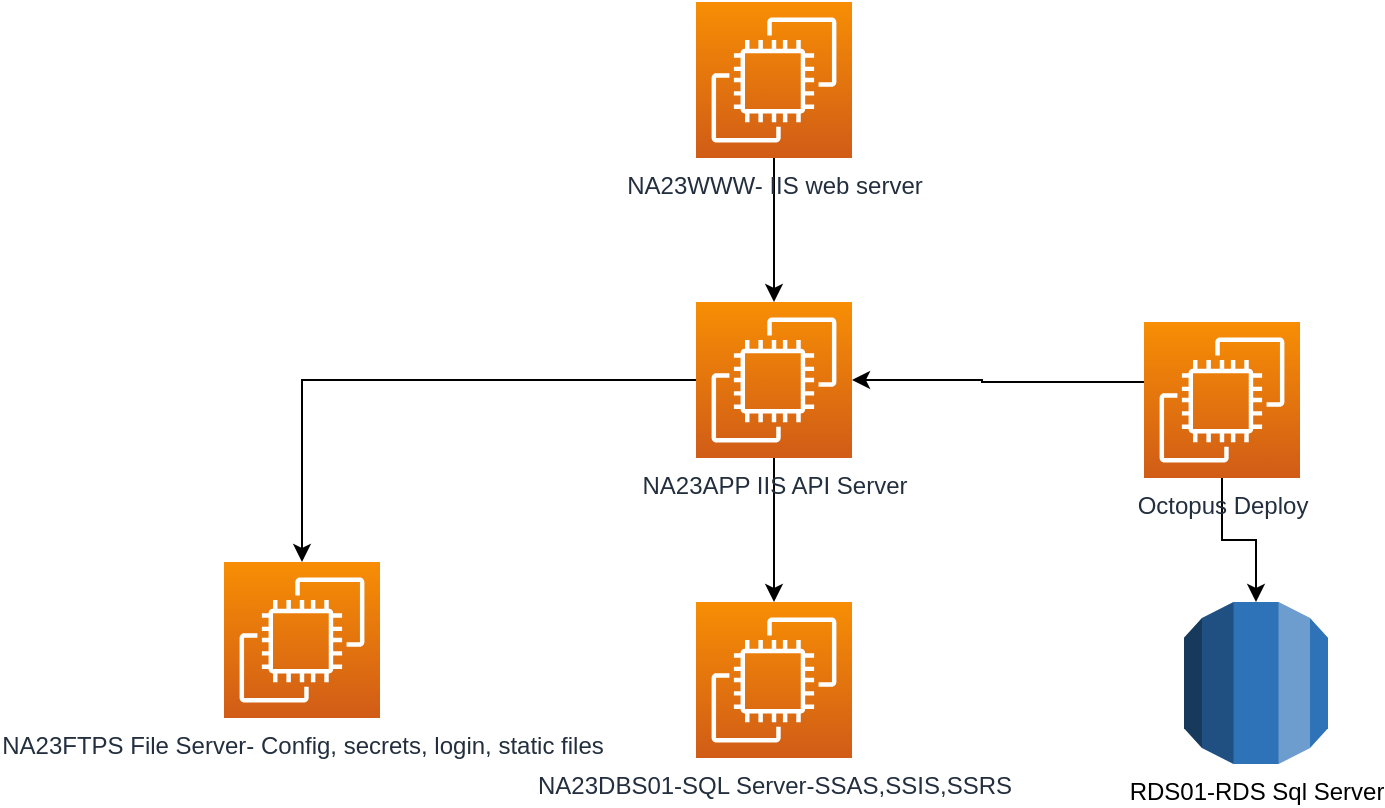 <mxfile version="21.3.6" type="github">
  <diagram name="Page-1" id="nLnYdnGRIEgGsuUah77M">
    <mxGraphModel dx="1674" dy="822" grid="1" gridSize="10" guides="1" tooltips="1" connect="1" arrows="1" fold="1" page="1" pageScale="1" pageWidth="850" pageHeight="1100" math="0" shadow="0">
      <root>
        <mxCell id="0" />
        <mxCell id="1" parent="0" />
        <mxCell id="y5EcqgA9fBN72t3YJxhV-8" value="" style="edgeStyle=orthogonalEdgeStyle;rounded=0;orthogonalLoop=1;jettySize=auto;html=1;" edge="1" parent="1" source="y5EcqgA9fBN72t3YJxhV-1" target="y5EcqgA9fBN72t3YJxhV-5">
          <mxGeometry relative="1" as="geometry" />
        </mxCell>
        <mxCell id="y5EcqgA9fBN72t3YJxhV-1" value="NA23WWW- IIS web server" style="sketch=0;points=[[0,0,0],[0.25,0,0],[0.5,0,0],[0.75,0,0],[1,0,0],[0,1,0],[0.25,1,0],[0.5,1,0],[0.75,1,0],[1,1,0],[0,0.25,0],[0,0.5,0],[0,0.75,0],[1,0.25,0],[1,0.5,0],[1,0.75,0]];outlineConnect=0;fontColor=#232F3E;gradientColor=#F78E04;gradientDirection=north;fillColor=#D05C17;strokeColor=#ffffff;dashed=0;verticalLabelPosition=bottom;verticalAlign=top;align=center;html=1;fontSize=12;fontStyle=0;aspect=fixed;shape=mxgraph.aws4.resourceIcon;resIcon=mxgraph.aws4.ec2;" vertex="1" parent="1">
          <mxGeometry x="386" y="90" width="78" height="78" as="geometry" />
        </mxCell>
        <mxCell id="y5EcqgA9fBN72t3YJxhV-7" style="edgeStyle=orthogonalEdgeStyle;rounded=0;orthogonalLoop=1;jettySize=auto;html=1;entryX=1;entryY=0.5;entryDx=0;entryDy=0;entryPerimeter=0;" edge="1" parent="1" source="y5EcqgA9fBN72t3YJxhV-2" target="y5EcqgA9fBN72t3YJxhV-5">
          <mxGeometry relative="1" as="geometry">
            <Array as="points">
              <mxPoint x="529" y="280" />
              <mxPoint x="529" y="279" />
            </Array>
          </mxGeometry>
        </mxCell>
        <mxCell id="y5EcqgA9fBN72t3YJxhV-11" value="" style="edgeStyle=orthogonalEdgeStyle;rounded=0;orthogonalLoop=1;jettySize=auto;html=1;" edge="1" parent="1" source="y5EcqgA9fBN72t3YJxhV-2" target="y5EcqgA9fBN72t3YJxhV-6">
          <mxGeometry relative="1" as="geometry" />
        </mxCell>
        <mxCell id="y5EcqgA9fBN72t3YJxhV-2" value="Octopus Deploy" style="sketch=0;points=[[0,0,0],[0.25,0,0],[0.5,0,0],[0.75,0,0],[1,0,0],[0,1,0],[0.25,1,0],[0.5,1,0],[0.75,1,0],[1,1,0],[0,0.25,0],[0,0.5,0],[0,0.75,0],[1,0.25,0],[1,0.5,0],[1,0.75,0]];outlineConnect=0;fontColor=#232F3E;gradientColor=#F78E04;gradientDirection=north;fillColor=#D05C17;strokeColor=#ffffff;dashed=0;verticalLabelPosition=bottom;verticalAlign=top;align=center;html=1;fontSize=12;fontStyle=0;aspect=fixed;shape=mxgraph.aws4.resourceIcon;resIcon=mxgraph.aws4.ec2;" vertex="1" parent="1">
          <mxGeometry x="610" y="250" width="78" height="78" as="geometry" />
        </mxCell>
        <mxCell id="y5EcqgA9fBN72t3YJxhV-3" value="NA23DBS01-SQL Server-SSAS,SSIS,SSRS" style="sketch=0;points=[[0,0,0],[0.25,0,0],[0.5,0,0],[0.75,0,0],[1,0,0],[0,1,0],[0.25,1,0],[0.5,1,0],[0.75,1,0],[1,1,0],[0,0.25,0],[0,0.5,0],[0,0.75,0],[1,0.25,0],[1,0.5,0],[1,0.75,0]];outlineConnect=0;fontColor=#232F3E;gradientColor=#F78E04;gradientDirection=north;fillColor=#D05C17;strokeColor=#ffffff;dashed=0;verticalLabelPosition=bottom;verticalAlign=top;align=center;html=1;fontSize=12;fontStyle=0;aspect=fixed;shape=mxgraph.aws4.resourceIcon;resIcon=mxgraph.aws4.ec2;" vertex="1" parent="1">
          <mxGeometry x="386" y="390" width="78" height="78" as="geometry" />
        </mxCell>
        <mxCell id="y5EcqgA9fBN72t3YJxhV-4" value="NA23FTPS File Server- Config, secrets, login, static files" style="sketch=0;points=[[0,0,0],[0.25,0,0],[0.5,0,0],[0.75,0,0],[1,0,0],[0,1,0],[0.25,1,0],[0.5,1,0],[0.75,1,0],[1,1,0],[0,0.25,0],[0,0.5,0],[0,0.75,0],[1,0.25,0],[1,0.5,0],[1,0.75,0]];outlineConnect=0;fontColor=#232F3E;gradientColor=#F78E04;gradientDirection=north;fillColor=#D05C17;strokeColor=#ffffff;dashed=0;verticalLabelPosition=bottom;verticalAlign=top;align=center;html=1;fontSize=12;fontStyle=0;aspect=fixed;shape=mxgraph.aws4.resourceIcon;resIcon=mxgraph.aws4.ec2;" vertex="1" parent="1">
          <mxGeometry x="150" y="370" width="78" height="78" as="geometry" />
        </mxCell>
        <mxCell id="y5EcqgA9fBN72t3YJxhV-9" value="" style="edgeStyle=orthogonalEdgeStyle;rounded=0;orthogonalLoop=1;jettySize=auto;html=1;" edge="1" parent="1" source="y5EcqgA9fBN72t3YJxhV-5" target="y5EcqgA9fBN72t3YJxhV-3">
          <mxGeometry relative="1" as="geometry" />
        </mxCell>
        <mxCell id="y5EcqgA9fBN72t3YJxhV-10" style="edgeStyle=orthogonalEdgeStyle;rounded=0;orthogonalLoop=1;jettySize=auto;html=1;" edge="1" parent="1" source="y5EcqgA9fBN72t3YJxhV-5" target="y5EcqgA9fBN72t3YJxhV-4">
          <mxGeometry relative="1" as="geometry" />
        </mxCell>
        <mxCell id="y5EcqgA9fBN72t3YJxhV-5" value="NA23APP IIS API Server" style="sketch=0;points=[[0,0,0],[0.25,0,0],[0.5,0,0],[0.75,0,0],[1,0,0],[0,1,0],[0.25,1,0],[0.5,1,0],[0.75,1,0],[1,1,0],[0,0.25,0],[0,0.5,0],[0,0.75,0],[1,0.25,0],[1,0.5,0],[1,0.75,0]];outlineConnect=0;fontColor=#232F3E;gradientColor=#F78E04;gradientDirection=north;fillColor=#D05C17;strokeColor=#ffffff;dashed=0;verticalLabelPosition=bottom;verticalAlign=top;align=center;html=1;fontSize=12;fontStyle=0;aspect=fixed;shape=mxgraph.aws4.resourceIcon;resIcon=mxgraph.aws4.ec2;" vertex="1" parent="1">
          <mxGeometry x="386" y="240" width="78" height="78" as="geometry" />
        </mxCell>
        <mxCell id="y5EcqgA9fBN72t3YJxhV-6" value="RDS01-RDS Sql Server" style="outlineConnect=0;dashed=0;verticalLabelPosition=bottom;verticalAlign=top;align=center;html=1;shape=mxgraph.aws3.rds;fillColor=#2E73B8;gradientColor=none;" vertex="1" parent="1">
          <mxGeometry x="630" y="390" width="72" height="81" as="geometry" />
        </mxCell>
      </root>
    </mxGraphModel>
  </diagram>
</mxfile>
